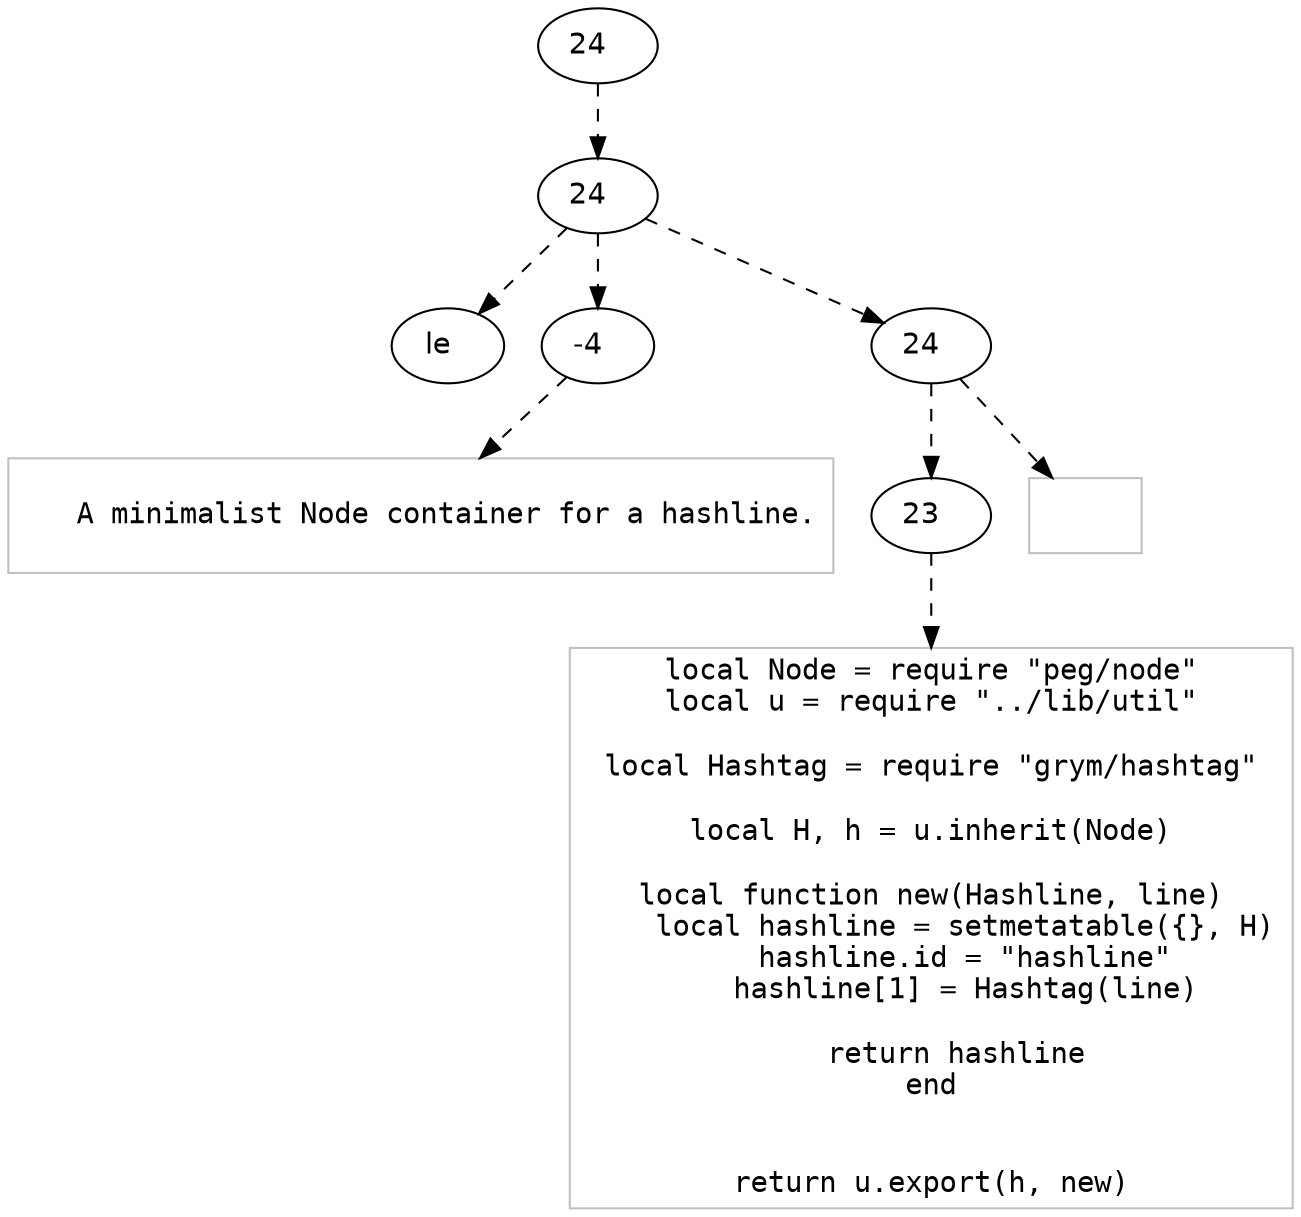 digraph hierarchy {

node [fontname=Helvetica]
edge [style=dashed]

doc_0 [label="24  "]

doc_0 -> { section_1}
{rank=same; section_1}

section_1 [label="24  "]

section_1 -> { header_2 block_3 block_4}
{rank=same; header_2 block_3 block_4}

header_2 [label="le  "]
block_3 [label="-4  "]
block_4 [label="24  "]


block_3 -> leaf_5
leaf_5  [color=Gray,shape=rectangle,fontname=Inconsolata,label="
   A minimalist Node container for a hashline.

"]block_4 -> { codeblock_6}
{rank=same; codeblock_6}

codeblock_6 [label="23  "]


codeblock_6 -> leaf_7
leaf_7  [color=Gray,shape=rectangle,fontname=Inconsolata,label="local Node = require \"peg/node\"
local u = require \"../lib/util\"

local Hashtag = require \"grym/hashtag\"

local H, h = u.inherit(Node)

local function new(Hashline, line)
    local hashline = setmetatable({}, H)
    hashline.id = \"hashline\"
    hashline[1] = Hashtag(line)

    return hashline 
end


return u.export(h, new)
"]
block_4 -> leaf_8
leaf_8  [color=Gray,shape=rectangle,fontname=Inconsolata,label="
"]
}
